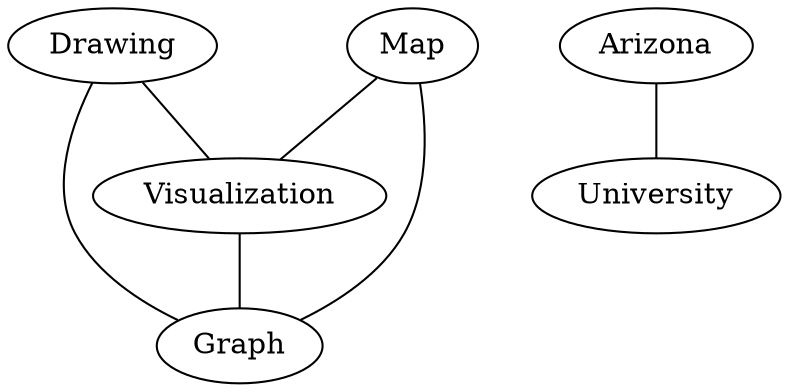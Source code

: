 graph {
  "0" [cluster="3", label="Drawing", pos="26.163,130.97"];
  "1" [cluster="3", label="Visualization", pos="270.82,243.14"];
  "2" [cluster="2", label="Graph", pos="271.43,16.263"];
  "3" [cluster="2", label="Arizona", pos="670.15,16.263"];
  "4" [cluster="2", label="University", pos="415.11,16.263"];
  "5" [cluster="1", label="Map", pos="513.44,131.26"];
  "0" -- "1";
  "1" -- "2";
  "0" -- "2";
  "3" -- "4";
  "5" -- "1";
  "5" -- "2";
}
